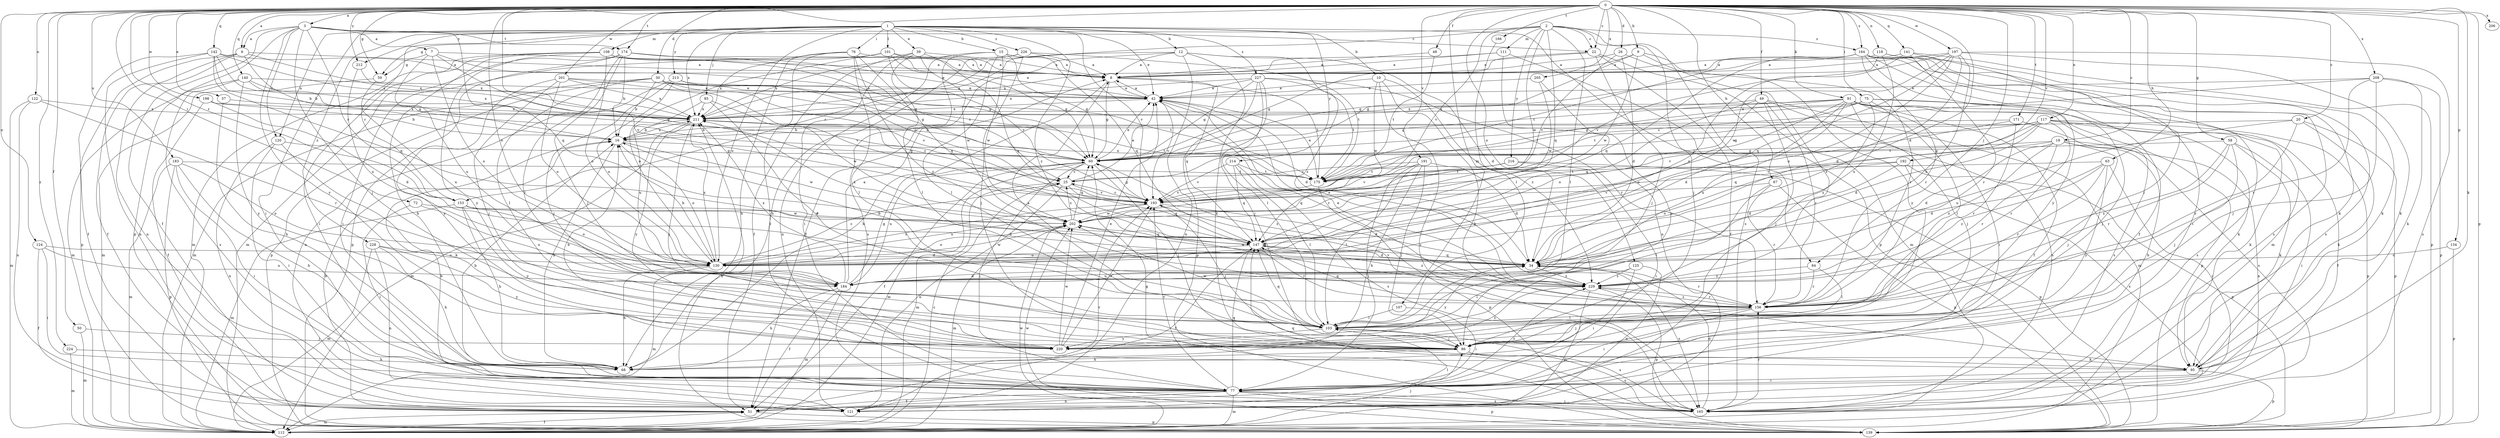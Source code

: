 strict digraph  {
0;
1;
2;
3;
6;
7;
8;
9;
10;
12;
15;
16;
18;
20;
22;
25;
26;
30;
34;
37;
39;
42;
48;
49;
50;
51;
58;
59;
60;
63;
67;
68;
72;
75;
76;
77;
84;
85;
86;
91;
95;
101;
103;
107;
108;
111;
112;
117;
118;
120;
121;
122;
124;
125;
130;
134;
139;
140;
141;
142;
147;
153;
156;
164;
165;
166;
171;
174;
175;
183;
184;
191;
192;
193;
197;
198;
201;
202;
205;
206;
208;
211;
212;
213;
214;
216;
220;
224;
226;
227;
228;
229;
0 -> 3  [label=a];
0 -> 6  [label=a];
0 -> 9  [label=b];
0 -> 18  [label=c];
0 -> 20  [label=c];
0 -> 22  [label=c];
0 -> 26  [label=d];
0 -> 30  [label=d];
0 -> 34  [label=d];
0 -> 37  [label=e];
0 -> 48  [label=f];
0 -> 49  [label=f];
0 -> 50  [label=f];
0 -> 58  [label=g];
0 -> 59  [label=g];
0 -> 63  [label=h];
0 -> 67  [label=h];
0 -> 72  [label=i];
0 -> 75  [label=i];
0 -> 84  [label=j];
0 -> 91  [label=k];
0 -> 95  [label=k];
0 -> 107  [label=m];
0 -> 117  [label=n];
0 -> 118  [label=n];
0 -> 122  [label=o];
0 -> 124  [label=o];
0 -> 125  [label=o];
0 -> 130  [label=o];
0 -> 134  [label=p];
0 -> 139  [label=p];
0 -> 140  [label=q];
0 -> 141  [label=q];
0 -> 142  [label=q];
0 -> 153  [label=r];
0 -> 164  [label=s];
0 -> 166  [label=t];
0 -> 171  [label=t];
0 -> 174  [label=t];
0 -> 183  [label=u];
0 -> 191  [label=v];
0 -> 192  [label=v];
0 -> 193  [label=v];
0 -> 197  [label=w];
0 -> 198  [label=w];
0 -> 201  [label=w];
0 -> 205  [label=x];
0 -> 206  [label=x];
0 -> 208  [label=x];
0 -> 212  [label=y];
0 -> 224  [label=z];
1 -> 10  [label=b];
1 -> 12  [label=b];
1 -> 15  [label=b];
1 -> 39  [label=e];
1 -> 42  [label=e];
1 -> 76  [label=i];
1 -> 77  [label=i];
1 -> 84  [label=j];
1 -> 85  [label=j];
1 -> 101  [label=l];
1 -> 108  [label=m];
1 -> 120  [label=n];
1 -> 130  [label=o];
1 -> 153  [label=r];
1 -> 193  [label=v];
1 -> 211  [label=x];
1 -> 212  [label=y];
1 -> 213  [label=y];
1 -> 214  [label=y];
1 -> 226  [label=z];
1 -> 227  [label=z];
1 -> 228  [label=z];
1 -> 229  [label=z];
2 -> 22  [label=c];
2 -> 59  [label=g];
2 -> 86  [label=j];
2 -> 103  [label=l];
2 -> 111  [label=m];
2 -> 147  [label=q];
2 -> 153  [label=r];
2 -> 164  [label=s];
2 -> 165  [label=s];
2 -> 193  [label=v];
2 -> 202  [label=w];
2 -> 216  [label=y];
3 -> 6  [label=a];
3 -> 7  [label=a];
3 -> 22  [label=c];
3 -> 51  [label=f];
3 -> 86  [label=j];
3 -> 120  [label=n];
3 -> 139  [label=p];
3 -> 147  [label=q];
3 -> 153  [label=r];
3 -> 174  [label=t];
3 -> 220  [label=y];
6 -> 8  [label=a];
6 -> 16  [label=b];
6 -> 51  [label=f];
6 -> 121  [label=n];
6 -> 139  [label=p];
6 -> 211  [label=x];
7 -> 8  [label=a];
7 -> 59  [label=g];
7 -> 60  [label=g];
7 -> 130  [label=o];
7 -> 184  [label=u];
7 -> 193  [label=v];
8 -> 42  [label=e];
8 -> 60  [label=g];
8 -> 68  [label=h];
8 -> 147  [label=q];
8 -> 175  [label=t];
9 -> 8  [label=a];
9 -> 60  [label=g];
9 -> 156  [label=r];
9 -> 202  [label=w];
9 -> 229  [label=z];
10 -> 42  [label=e];
10 -> 95  [label=k];
10 -> 165  [label=s];
10 -> 202  [label=w];
10 -> 229  [label=z];
12 -> 8  [label=a];
12 -> 34  [label=d];
12 -> 51  [label=f];
12 -> 95  [label=k];
12 -> 121  [label=n];
12 -> 211  [label=x];
12 -> 229  [label=z];
15 -> 8  [label=a];
15 -> 60  [label=g];
15 -> 103  [label=l];
15 -> 121  [label=n];
15 -> 147  [label=q];
15 -> 165  [label=s];
15 -> 202  [label=w];
16 -> 60  [label=g];
16 -> 68  [label=h];
16 -> 130  [label=o];
16 -> 202  [label=w];
16 -> 211  [label=x];
18 -> 34  [label=d];
18 -> 60  [label=g];
18 -> 68  [label=h];
18 -> 86  [label=j];
18 -> 121  [label=n];
18 -> 156  [label=r];
18 -> 193  [label=v];
18 -> 229  [label=z];
20 -> 16  [label=b];
20 -> 95  [label=k];
20 -> 139  [label=p];
20 -> 156  [label=r];
20 -> 184  [label=u];
22 -> 8  [label=a];
22 -> 51  [label=f];
22 -> 60  [label=g];
22 -> 86  [label=j];
22 -> 112  [label=m];
25 -> 42  [label=e];
25 -> 112  [label=m];
25 -> 121  [label=n];
25 -> 147  [label=q];
25 -> 193  [label=v];
26 -> 8  [label=a];
26 -> 34  [label=d];
26 -> 193  [label=v];
26 -> 220  [label=y];
30 -> 16  [label=b];
30 -> 25  [label=c];
30 -> 42  [label=e];
30 -> 103  [label=l];
30 -> 112  [label=m];
30 -> 139  [label=p];
30 -> 175  [label=t];
30 -> 193  [label=v];
34 -> 147  [label=q];
34 -> 156  [label=r];
34 -> 165  [label=s];
34 -> 184  [label=u];
34 -> 202  [label=w];
34 -> 220  [label=y];
34 -> 229  [label=z];
37 -> 68  [label=h];
37 -> 211  [label=x];
39 -> 8  [label=a];
39 -> 51  [label=f];
39 -> 77  [label=i];
39 -> 103  [label=l];
39 -> 147  [label=q];
39 -> 202  [label=w];
42 -> 8  [label=a];
42 -> 34  [label=d];
42 -> 156  [label=r];
42 -> 193  [label=v];
42 -> 211  [label=x];
48 -> 8  [label=a];
48 -> 175  [label=t];
49 -> 86  [label=j];
49 -> 112  [label=m];
49 -> 130  [label=o];
49 -> 147  [label=q];
49 -> 156  [label=r];
49 -> 165  [label=s];
49 -> 211  [label=x];
50 -> 86  [label=j];
50 -> 112  [label=m];
51 -> 16  [label=b];
51 -> 112  [label=m];
51 -> 139  [label=p];
58 -> 60  [label=g];
58 -> 77  [label=i];
58 -> 86  [label=j];
58 -> 95  [label=k];
58 -> 156  [label=r];
58 -> 229  [label=z];
59 -> 112  [label=m];
59 -> 184  [label=u];
60 -> 25  [label=c];
60 -> 42  [label=e];
60 -> 51  [label=f];
60 -> 77  [label=i];
60 -> 86  [label=j];
60 -> 112  [label=m];
60 -> 184  [label=u];
60 -> 229  [label=z];
63 -> 34  [label=d];
63 -> 77  [label=i];
63 -> 156  [label=r];
63 -> 175  [label=t];
63 -> 220  [label=y];
63 -> 229  [label=z];
67 -> 103  [label=l];
67 -> 139  [label=p];
67 -> 156  [label=r];
67 -> 193  [label=v];
72 -> 77  [label=i];
72 -> 184  [label=u];
72 -> 202  [label=w];
75 -> 60  [label=g];
75 -> 86  [label=j];
75 -> 103  [label=l];
75 -> 165  [label=s];
75 -> 175  [label=t];
75 -> 211  [label=x];
75 -> 229  [label=z];
76 -> 8  [label=a];
76 -> 68  [label=h];
76 -> 77  [label=i];
76 -> 103  [label=l];
76 -> 147  [label=q];
76 -> 211  [label=x];
76 -> 229  [label=z];
77 -> 16  [label=b];
77 -> 51  [label=f];
77 -> 112  [label=m];
77 -> 121  [label=n];
77 -> 139  [label=p];
77 -> 147  [label=q];
77 -> 165  [label=s];
77 -> 193  [label=v];
77 -> 229  [label=z];
84 -> 103  [label=l];
84 -> 156  [label=r];
84 -> 229  [label=z];
85 -> 103  [label=l];
85 -> 184  [label=u];
85 -> 202  [label=w];
85 -> 211  [label=x];
86 -> 68  [label=h];
86 -> 95  [label=k];
86 -> 165  [label=s];
91 -> 34  [label=d];
91 -> 51  [label=f];
91 -> 60  [label=g];
91 -> 77  [label=i];
91 -> 86  [label=j];
91 -> 95  [label=k];
91 -> 130  [label=o];
91 -> 139  [label=p];
91 -> 165  [label=s];
91 -> 175  [label=t];
91 -> 184  [label=u];
91 -> 211  [label=x];
95 -> 77  [label=i];
95 -> 139  [label=p];
101 -> 8  [label=a];
101 -> 42  [label=e];
101 -> 60  [label=g];
101 -> 77  [label=i];
101 -> 130  [label=o];
101 -> 193  [label=v];
103 -> 8  [label=a];
103 -> 86  [label=j];
103 -> 147  [label=q];
103 -> 165  [label=s];
103 -> 202  [label=w];
103 -> 220  [label=y];
107 -> 77  [label=i];
107 -> 103  [label=l];
108 -> 8  [label=a];
108 -> 42  [label=e];
108 -> 60  [label=g];
108 -> 68  [label=h];
108 -> 77  [label=i];
108 -> 112  [label=m];
108 -> 130  [label=o];
108 -> 220  [label=y];
111 -> 8  [label=a];
111 -> 121  [label=n];
111 -> 139  [label=p];
111 -> 211  [label=x];
112 -> 25  [label=c];
112 -> 51  [label=f];
112 -> 86  [label=j];
112 -> 202  [label=w];
117 -> 16  [label=b];
117 -> 34  [label=d];
117 -> 51  [label=f];
117 -> 60  [label=g];
117 -> 95  [label=k];
117 -> 139  [label=p];
117 -> 147  [label=q];
117 -> 156  [label=r];
117 -> 175  [label=t];
118 -> 8  [label=a];
118 -> 60  [label=g];
118 -> 95  [label=k];
118 -> 165  [label=s];
118 -> 184  [label=u];
120 -> 60  [label=g];
120 -> 77  [label=i];
120 -> 95  [label=k];
120 -> 121  [label=n];
121 -> 16  [label=b];
121 -> 103  [label=l];
121 -> 193  [label=v];
122 -> 112  [label=m];
122 -> 121  [label=n];
122 -> 156  [label=r];
122 -> 211  [label=x];
124 -> 34  [label=d];
124 -> 51  [label=f];
124 -> 77  [label=i];
124 -> 184  [label=u];
125 -> 77  [label=i];
125 -> 103  [label=l];
125 -> 121  [label=n];
125 -> 229  [label=z];
130 -> 16  [label=b];
130 -> 25  [label=c];
130 -> 68  [label=h];
130 -> 112  [label=m];
130 -> 193  [label=v];
130 -> 202  [label=w];
130 -> 211  [label=x];
134 -> 34  [label=d];
134 -> 139  [label=p];
139 -> 202  [label=w];
139 -> 211  [label=x];
140 -> 42  [label=e];
140 -> 60  [label=g];
140 -> 112  [label=m];
140 -> 165  [label=s];
140 -> 211  [label=x];
140 -> 220  [label=y];
141 -> 8  [label=a];
141 -> 103  [label=l];
141 -> 130  [label=o];
141 -> 139  [label=p];
141 -> 156  [label=r];
142 -> 8  [label=a];
142 -> 16  [label=b];
142 -> 51  [label=f];
142 -> 60  [label=g];
142 -> 121  [label=n];
142 -> 147  [label=q];
142 -> 211  [label=x];
147 -> 34  [label=d];
147 -> 51  [label=f];
147 -> 130  [label=o];
147 -> 156  [label=r];
147 -> 211  [label=x];
147 -> 229  [label=z];
153 -> 34  [label=d];
153 -> 68  [label=h];
153 -> 112  [label=m];
153 -> 130  [label=o];
153 -> 202  [label=w];
153 -> 220  [label=y];
156 -> 42  [label=e];
156 -> 77  [label=i];
156 -> 86  [label=j];
156 -> 103  [label=l];
156 -> 147  [label=q];
156 -> 193  [label=v];
156 -> 229  [label=z];
164 -> 8  [label=a];
164 -> 51  [label=f];
164 -> 77  [label=i];
164 -> 95  [label=k];
164 -> 112  [label=m];
164 -> 147  [label=q];
164 -> 156  [label=r];
164 -> 165  [label=s];
164 -> 175  [label=t];
164 -> 220  [label=y];
165 -> 34  [label=d];
165 -> 60  [label=g];
165 -> 77  [label=i];
165 -> 147  [label=q];
165 -> 156  [label=r];
166 -> 103  [label=l];
171 -> 16  [label=b];
171 -> 156  [label=r];
171 -> 165  [label=s];
171 -> 193  [label=v];
174 -> 8  [label=a];
174 -> 16  [label=b];
174 -> 25  [label=c];
174 -> 86  [label=j];
174 -> 103  [label=l];
174 -> 112  [label=m];
174 -> 139  [label=p];
175 -> 42  [label=e];
175 -> 139  [label=p];
175 -> 193  [label=v];
175 -> 211  [label=x];
183 -> 68  [label=h];
183 -> 77  [label=i];
183 -> 112  [label=m];
183 -> 130  [label=o];
183 -> 139  [label=p];
183 -> 175  [label=t];
184 -> 8  [label=a];
184 -> 34  [label=d];
184 -> 51  [label=f];
184 -> 60  [label=g];
184 -> 68  [label=h];
184 -> 112  [label=m];
184 -> 211  [label=x];
191 -> 25  [label=c];
191 -> 34  [label=d];
191 -> 68  [label=h];
191 -> 77  [label=i];
191 -> 86  [label=j];
191 -> 103  [label=l];
191 -> 147  [label=q];
192 -> 34  [label=d];
192 -> 130  [label=o];
192 -> 139  [label=p];
192 -> 165  [label=s];
192 -> 175  [label=t];
193 -> 25  [label=c];
193 -> 34  [label=d];
193 -> 60  [label=g];
193 -> 86  [label=j];
193 -> 130  [label=o];
193 -> 202  [label=w];
197 -> 8  [label=a];
197 -> 34  [label=d];
197 -> 95  [label=k];
197 -> 130  [label=o];
197 -> 147  [label=q];
197 -> 165  [label=s];
197 -> 184  [label=u];
197 -> 193  [label=v];
197 -> 202  [label=w];
198 -> 16  [label=b];
198 -> 34  [label=d];
198 -> 51  [label=f];
198 -> 211  [label=x];
201 -> 42  [label=e];
201 -> 86  [label=j];
201 -> 130  [label=o];
201 -> 193  [label=v];
201 -> 211  [label=x];
201 -> 220  [label=y];
202 -> 25  [label=c];
202 -> 60  [label=g];
202 -> 112  [label=m];
202 -> 130  [label=o];
202 -> 147  [label=q];
205 -> 42  [label=e];
205 -> 202  [label=w];
205 -> 220  [label=y];
208 -> 25  [label=c];
208 -> 42  [label=e];
208 -> 86  [label=j];
208 -> 95  [label=k];
208 -> 139  [label=p];
208 -> 156  [label=r];
211 -> 16  [label=b];
211 -> 25  [label=c];
211 -> 86  [label=j];
211 -> 112  [label=m];
211 -> 175  [label=t];
211 -> 220  [label=y];
212 -> 184  [label=u];
212 -> 211  [label=x];
213 -> 42  [label=e];
213 -> 60  [label=g];
213 -> 86  [label=j];
213 -> 121  [label=n];
213 -> 130  [label=o];
214 -> 103  [label=l];
214 -> 147  [label=q];
214 -> 165  [label=s];
214 -> 175  [label=t];
214 -> 193  [label=v];
216 -> 77  [label=i];
216 -> 139  [label=p];
216 -> 175  [label=t];
216 -> 193  [label=v];
220 -> 16  [label=b];
220 -> 42  [label=e];
220 -> 193  [label=v];
220 -> 202  [label=w];
220 -> 229  [label=z];
224 -> 68  [label=h];
224 -> 112  [label=m];
226 -> 8  [label=a];
226 -> 68  [label=h];
226 -> 86  [label=j];
226 -> 175  [label=t];
226 -> 211  [label=x];
227 -> 42  [label=e];
227 -> 60  [label=g];
227 -> 86  [label=j];
227 -> 103  [label=l];
227 -> 139  [label=p];
227 -> 156  [label=r];
227 -> 175  [label=t];
227 -> 211  [label=x];
228 -> 68  [label=h];
228 -> 112  [label=m];
228 -> 121  [label=n];
228 -> 130  [label=o];
228 -> 220  [label=y];
229 -> 16  [label=b];
229 -> 42  [label=e];
229 -> 112  [label=m];
229 -> 139  [label=p];
229 -> 156  [label=r];
}
